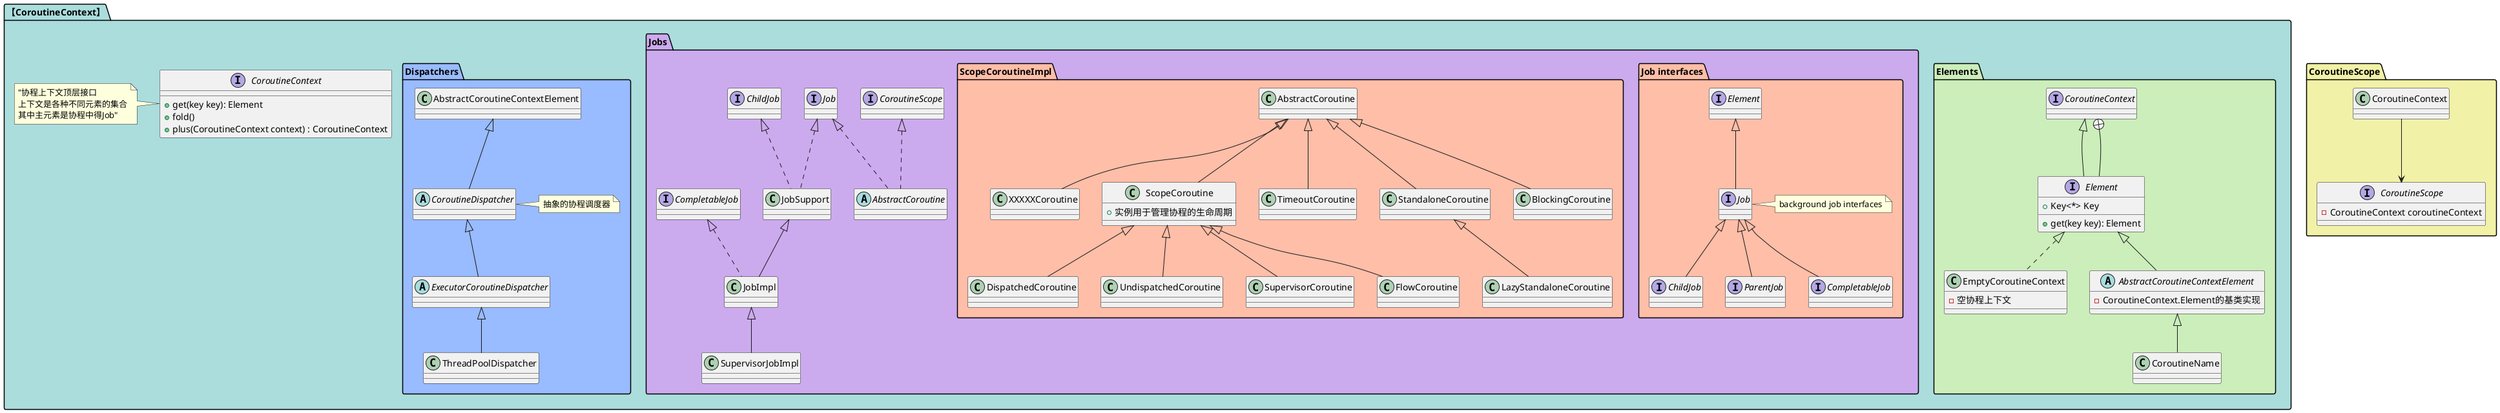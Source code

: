 @startuml
package "【CoroutineContext】" #ABDDDD{
    interface CoroutineContext{
        + get(key key): Element
        + fold()
        + plus(CoroutineContext context) : CoroutineContext
    }
    note left: "协程上下文顶层接口\n上下文是各种不同元素的集合\n其中主元素是协程中得Job"

    'Element
    package "Elements" #CCEEBB{

        interface Element {
            + Key<*> Key

            + get(key key): Element
        }
        interface Element implements CoroutineContext{}
        CoroutineContext +-- Element

        class EmptyCoroutineContext{
            - 空协程上下文
        }

        class EmptyCoroutineContext implements Element

        abstract class AbstractCoroutineContextElement{
            - CoroutineContext.Element的基类实现
        }

        abstract class AbstractCoroutineContextElement extends Element{
        }
        class CoroutineName extends AbstractCoroutineContextElement
    }

    'Job
    package "Jobs" #CCAAEE{

        'Jobs interfaces
        package "Job interfaces" #FFBEA8{
            interface Job
            note right: background job interfaces
            interface Job implements Element
            interface ChildJob implements Job
            interface ParentJob implements Job
            interface CompletableJob implements Job
        }

        abstract class AbstractCoroutine implements Job
        abstract class AbstractCoroutine implements CoroutineScope

        ' Job 实现类
        class JobSupport implements Job
        class JobSupport implements ChildJob
        class JobImpl extends JobSupport
        class JobImpl implements CompletableJob
        class SupervisorJobImpl extends JobImpl



        ' ScopeCoroutine 的实现类
        package "ScopeCoroutineImpl" #FFBEA8{
            class XXXXXCoroutine extends AbstractCoroutine
            class ScopeCoroutine{
                + 实例用于管理协程的生命周期
            }
            class ScopeCoroutine extends AbstractCoroutine
            class TimeoutCoroutine extends AbstractCoroutine
            class StandaloneCoroutine extends AbstractCoroutine

            ' BlockingCoroutine
             class BlockingCoroutine extends AbstractCoroutine

            class DispatchedCoroutine extends ScopeCoroutine
            class UndispatchedCoroutine extends ScopeCoroutine
            class SupervisorCoroutine extends ScopeCoroutine
            class FlowCoroutine extends ScopeCoroutine


            ' StandaloneCoroutine 的实现类
            class LazyStandaloneCoroutine extends StandaloneCoroutine

        }
    }


    package "Dispatchers" #99BBFF{
        abstract class CoroutineDispatcher
        note right: 抽象的协程调度器
        abstract class CoroutineDispatcher extends AbstractCoroutineContextElement

        abstract class ExecutorCoroutineDispatcher extends CoroutineDispatcher
        class ThreadPoolDispatcher extends ExecutorCoroutineDispatcher
    }
}

package "CoroutineScope" #F1F1A7{
    ' 【为新的协程定义范围】
    ' 每个coroutine构建器都是CoroutineScope上的扩展，
    ' 并继承其coroutineContext来自动继承 context elements和取消
    ' 获得作用域的独立实例的最佳方法是CoroutineScope()和MainScope()工厂函数。
    ' 可以使用加号操作符将其他上下文元素添加到范围中。

    interface CoroutineScope{
        - CoroutineContext coroutineContext
    }
    CoroutineContext --> CoroutineScope

}
@enduml